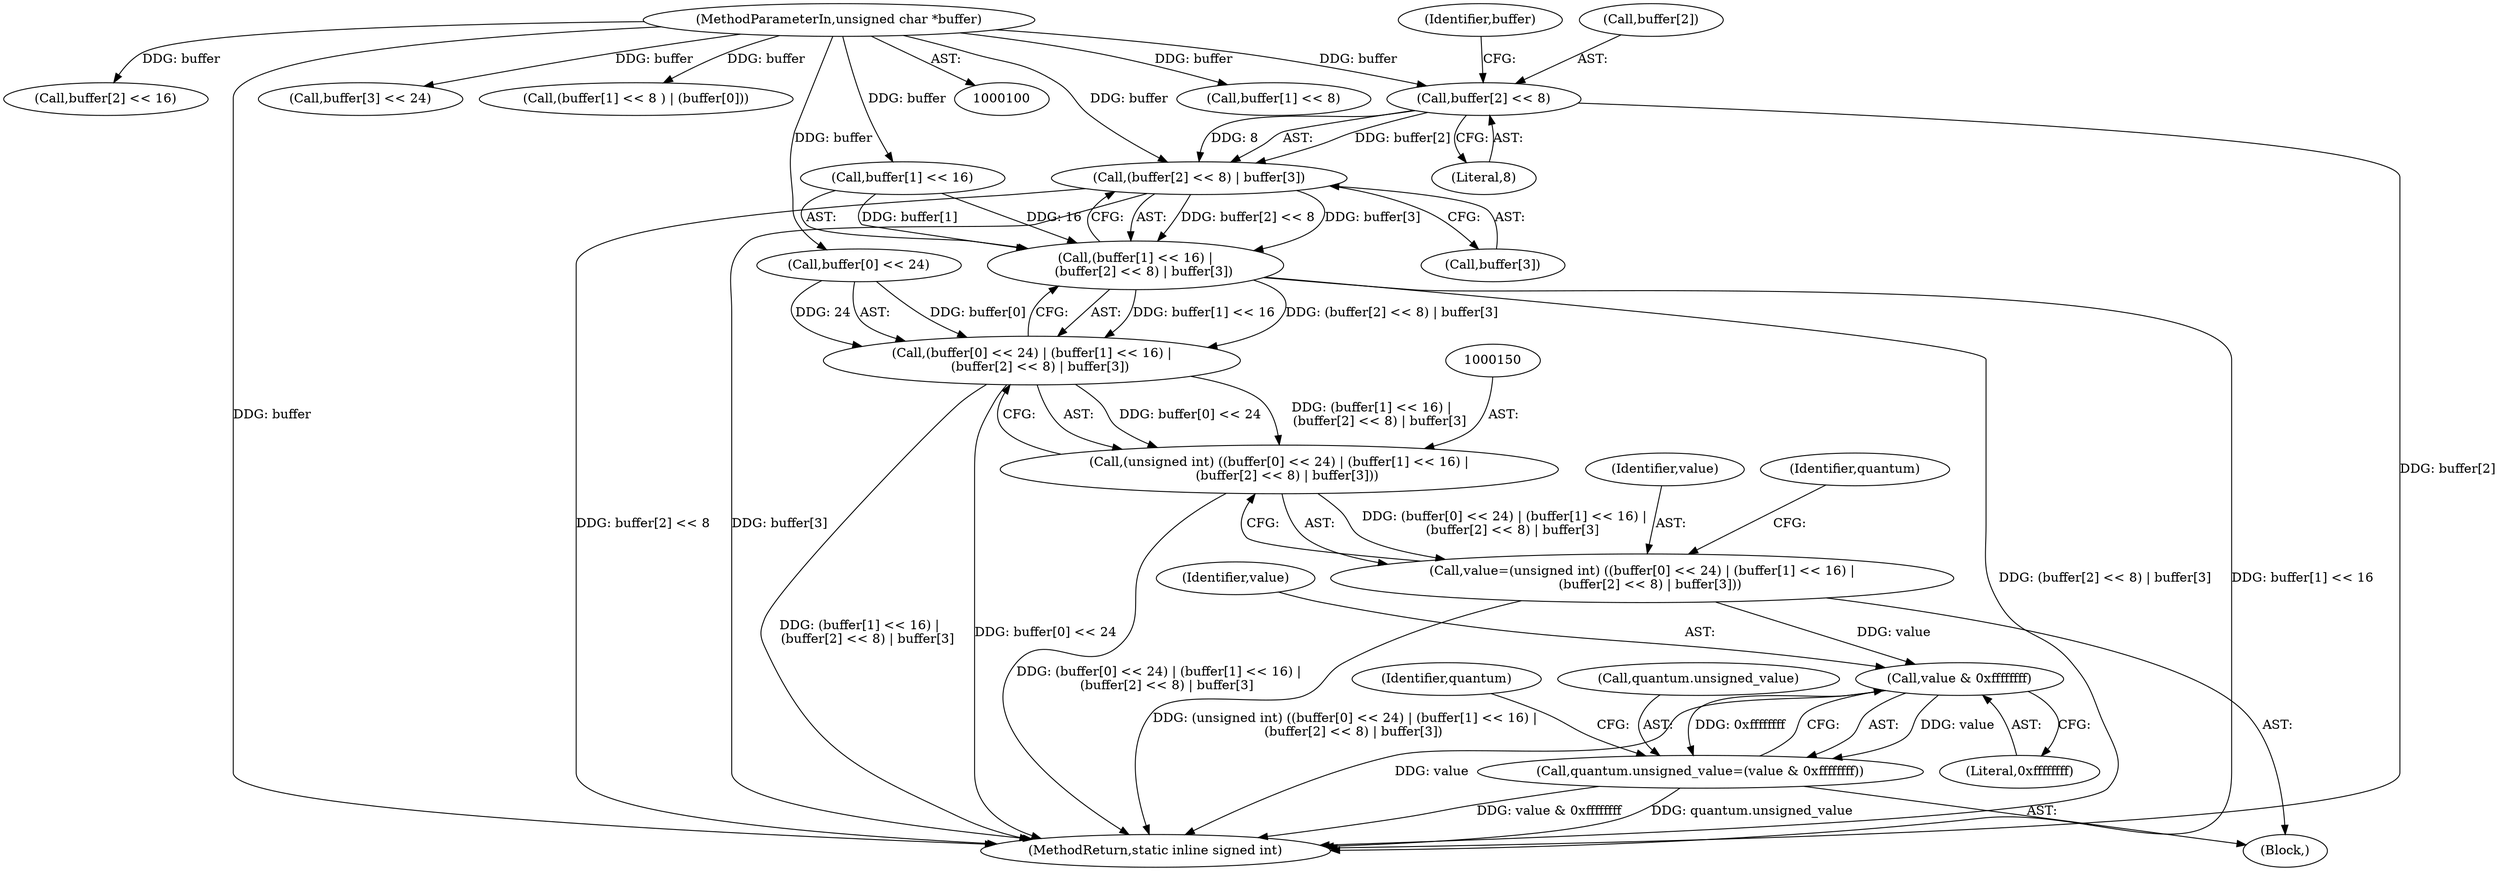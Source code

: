 digraph "1_ImageMagick_d8ab7f046587f2e9f734b687ba7e6e10147c294b@array" {
"1000163" [label="(Call,(buffer[2] << 8) | buffer[3])"];
"1000164" [label="(Call,buffer[2] << 8)"];
"1000102" [label="(MethodParameterIn,unsigned char *buffer)"];
"1000157" [label="(Call,(buffer[1] << 16) |\n    (buffer[2] << 8) | buffer[3])"];
"1000151" [label="(Call,(buffer[0] << 24) | (buffer[1] << 16) |\n    (buffer[2] << 8) | buffer[3])"];
"1000149" [label="(Call,(unsigned int) ((buffer[0] << 24) | (buffer[1] << 16) |\n    (buffer[2] << 8) | buffer[3]))"];
"1000147" [label="(Call,value=(unsigned int) ((buffer[0] << 24) | (buffer[1] << 16) |\n    (buffer[2] << 8) | buffer[3]))"];
"1000176" [label="(Call,value & 0xffffffff)"];
"1000172" [label="(Call,quantum.unsigned_value=(value & 0xffffffff))"];
"1000168" [label="(Literal,8)"];
"1000128" [label="(Call,buffer[1] << 8)"];
"1000148" [label="(Identifier,value)"];
"1000176" [label="(Call,value & 0xffffffff)"];
"1000149" [label="(Call,(unsigned int) ((buffer[0] << 24) | (buffer[1] << 16) |\n    (buffer[2] << 8) | buffer[3]))"];
"1000163" [label="(Call,(buffer[2] << 8) | buffer[3])"];
"1000169" [label="(Call,buffer[3])"];
"1000122" [label="(Call,buffer[2] << 16)"];
"1000174" [label="(Identifier,quantum)"];
"1000170" [label="(Identifier,buffer)"];
"1000152" [label="(Call,buffer[0] << 24)"];
"1000178" [label="(Literal,0xffffffff)"];
"1000181" [label="(Identifier,quantum)"];
"1000151" [label="(Call,(buffer[0] << 24) | (buffer[1] << 16) |\n    (buffer[2] << 8) | buffer[3])"];
"1000177" [label="(Identifier,value)"];
"1000116" [label="(Call,buffer[3] << 24)"];
"1000164" [label="(Call,buffer[2] << 8)"];
"1000173" [label="(Call,quantum.unsigned_value)"];
"1000127" [label="(Call,(buffer[1] << 8 ) | (buffer[0]))"];
"1000165" [label="(Call,buffer[2])"];
"1000158" [label="(Call,buffer[1] << 16)"];
"1000103" [label="(Block,)"];
"1000147" [label="(Call,value=(unsigned int) ((buffer[0] << 24) | (buffer[1] << 16) |\n    (buffer[2] << 8) | buffer[3]))"];
"1000183" [label="(MethodReturn,static inline signed int)"];
"1000157" [label="(Call,(buffer[1] << 16) |\n    (buffer[2] << 8) | buffer[3])"];
"1000102" [label="(MethodParameterIn,unsigned char *buffer)"];
"1000172" [label="(Call,quantum.unsigned_value=(value & 0xffffffff))"];
"1000163" -> "1000157"  [label="AST: "];
"1000163" -> "1000169"  [label="CFG: "];
"1000164" -> "1000163"  [label="AST: "];
"1000169" -> "1000163"  [label="AST: "];
"1000157" -> "1000163"  [label="CFG: "];
"1000163" -> "1000183"  [label="DDG: buffer[2] << 8"];
"1000163" -> "1000183"  [label="DDG: buffer[3]"];
"1000163" -> "1000157"  [label="DDG: buffer[2] << 8"];
"1000163" -> "1000157"  [label="DDG: buffer[3]"];
"1000164" -> "1000163"  [label="DDG: buffer[2]"];
"1000164" -> "1000163"  [label="DDG: 8"];
"1000102" -> "1000163"  [label="DDG: buffer"];
"1000164" -> "1000168"  [label="CFG: "];
"1000165" -> "1000164"  [label="AST: "];
"1000168" -> "1000164"  [label="AST: "];
"1000170" -> "1000164"  [label="CFG: "];
"1000164" -> "1000183"  [label="DDG: buffer[2]"];
"1000102" -> "1000164"  [label="DDG: buffer"];
"1000102" -> "1000100"  [label="AST: "];
"1000102" -> "1000183"  [label="DDG: buffer"];
"1000102" -> "1000116"  [label="DDG: buffer"];
"1000102" -> "1000122"  [label="DDG: buffer"];
"1000102" -> "1000128"  [label="DDG: buffer"];
"1000102" -> "1000127"  [label="DDG: buffer"];
"1000102" -> "1000152"  [label="DDG: buffer"];
"1000102" -> "1000158"  [label="DDG: buffer"];
"1000157" -> "1000151"  [label="AST: "];
"1000158" -> "1000157"  [label="AST: "];
"1000151" -> "1000157"  [label="CFG: "];
"1000157" -> "1000183"  [label="DDG: (buffer[2] << 8) | buffer[3]"];
"1000157" -> "1000183"  [label="DDG: buffer[1] << 16"];
"1000157" -> "1000151"  [label="DDG: buffer[1] << 16"];
"1000157" -> "1000151"  [label="DDG: (buffer[2] << 8) | buffer[3]"];
"1000158" -> "1000157"  [label="DDG: buffer[1]"];
"1000158" -> "1000157"  [label="DDG: 16"];
"1000151" -> "1000149"  [label="AST: "];
"1000152" -> "1000151"  [label="AST: "];
"1000149" -> "1000151"  [label="CFG: "];
"1000151" -> "1000183"  [label="DDG: (buffer[1] << 16) |\n    (buffer[2] << 8) | buffer[3]"];
"1000151" -> "1000183"  [label="DDG: buffer[0] << 24"];
"1000151" -> "1000149"  [label="DDG: buffer[0] << 24"];
"1000151" -> "1000149"  [label="DDG: (buffer[1] << 16) |\n    (buffer[2] << 8) | buffer[3]"];
"1000152" -> "1000151"  [label="DDG: buffer[0]"];
"1000152" -> "1000151"  [label="DDG: 24"];
"1000149" -> "1000147"  [label="AST: "];
"1000150" -> "1000149"  [label="AST: "];
"1000147" -> "1000149"  [label="CFG: "];
"1000149" -> "1000183"  [label="DDG: (buffer[0] << 24) | (buffer[1] << 16) |\n    (buffer[2] << 8) | buffer[3]"];
"1000149" -> "1000147"  [label="DDG: (buffer[0] << 24) | (buffer[1] << 16) |\n    (buffer[2] << 8) | buffer[3]"];
"1000147" -> "1000103"  [label="AST: "];
"1000148" -> "1000147"  [label="AST: "];
"1000174" -> "1000147"  [label="CFG: "];
"1000147" -> "1000183"  [label="DDG: (unsigned int) ((buffer[0] << 24) | (buffer[1] << 16) |\n    (buffer[2] << 8) | buffer[3])"];
"1000147" -> "1000176"  [label="DDG: value"];
"1000176" -> "1000172"  [label="AST: "];
"1000176" -> "1000178"  [label="CFG: "];
"1000177" -> "1000176"  [label="AST: "];
"1000178" -> "1000176"  [label="AST: "];
"1000172" -> "1000176"  [label="CFG: "];
"1000176" -> "1000183"  [label="DDG: value"];
"1000176" -> "1000172"  [label="DDG: value"];
"1000176" -> "1000172"  [label="DDG: 0xffffffff"];
"1000172" -> "1000103"  [label="AST: "];
"1000173" -> "1000172"  [label="AST: "];
"1000181" -> "1000172"  [label="CFG: "];
"1000172" -> "1000183"  [label="DDG: value & 0xffffffff"];
"1000172" -> "1000183"  [label="DDG: quantum.unsigned_value"];
}
